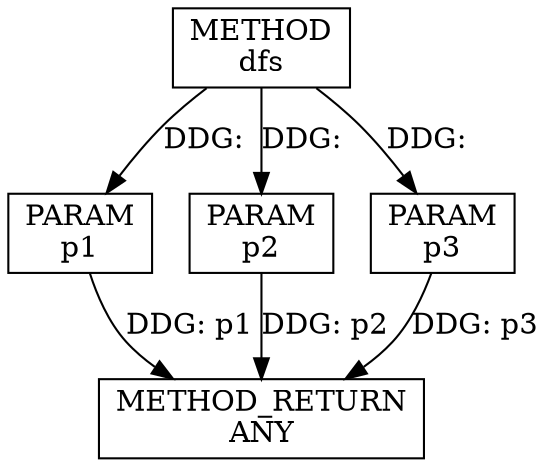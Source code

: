 digraph "dfs" {  
node [shape="rect"];  
"111669149707" [label = <METHOD<BR/>dfs> ]
"128849018891" [label = <METHOD_RETURN<BR/>ANY> ]
"115964117006" [label = <PARAM<BR/>p1> ]
"115964117007" [label = <PARAM<BR/>p2> ]
"115964117008" [label = <PARAM<BR/>p3> ]
  "115964117006" -> "128849018891"  [ label = "DDG: p1"] 
  "115964117007" -> "128849018891"  [ label = "DDG: p2"] 
  "115964117008" -> "128849018891"  [ label = "DDG: p3"] 
  "111669149707" -> "115964117006"  [ label = "DDG: "] 
  "111669149707" -> "115964117007"  [ label = "DDG: "] 
  "111669149707" -> "115964117008"  [ label = "DDG: "] 
}
